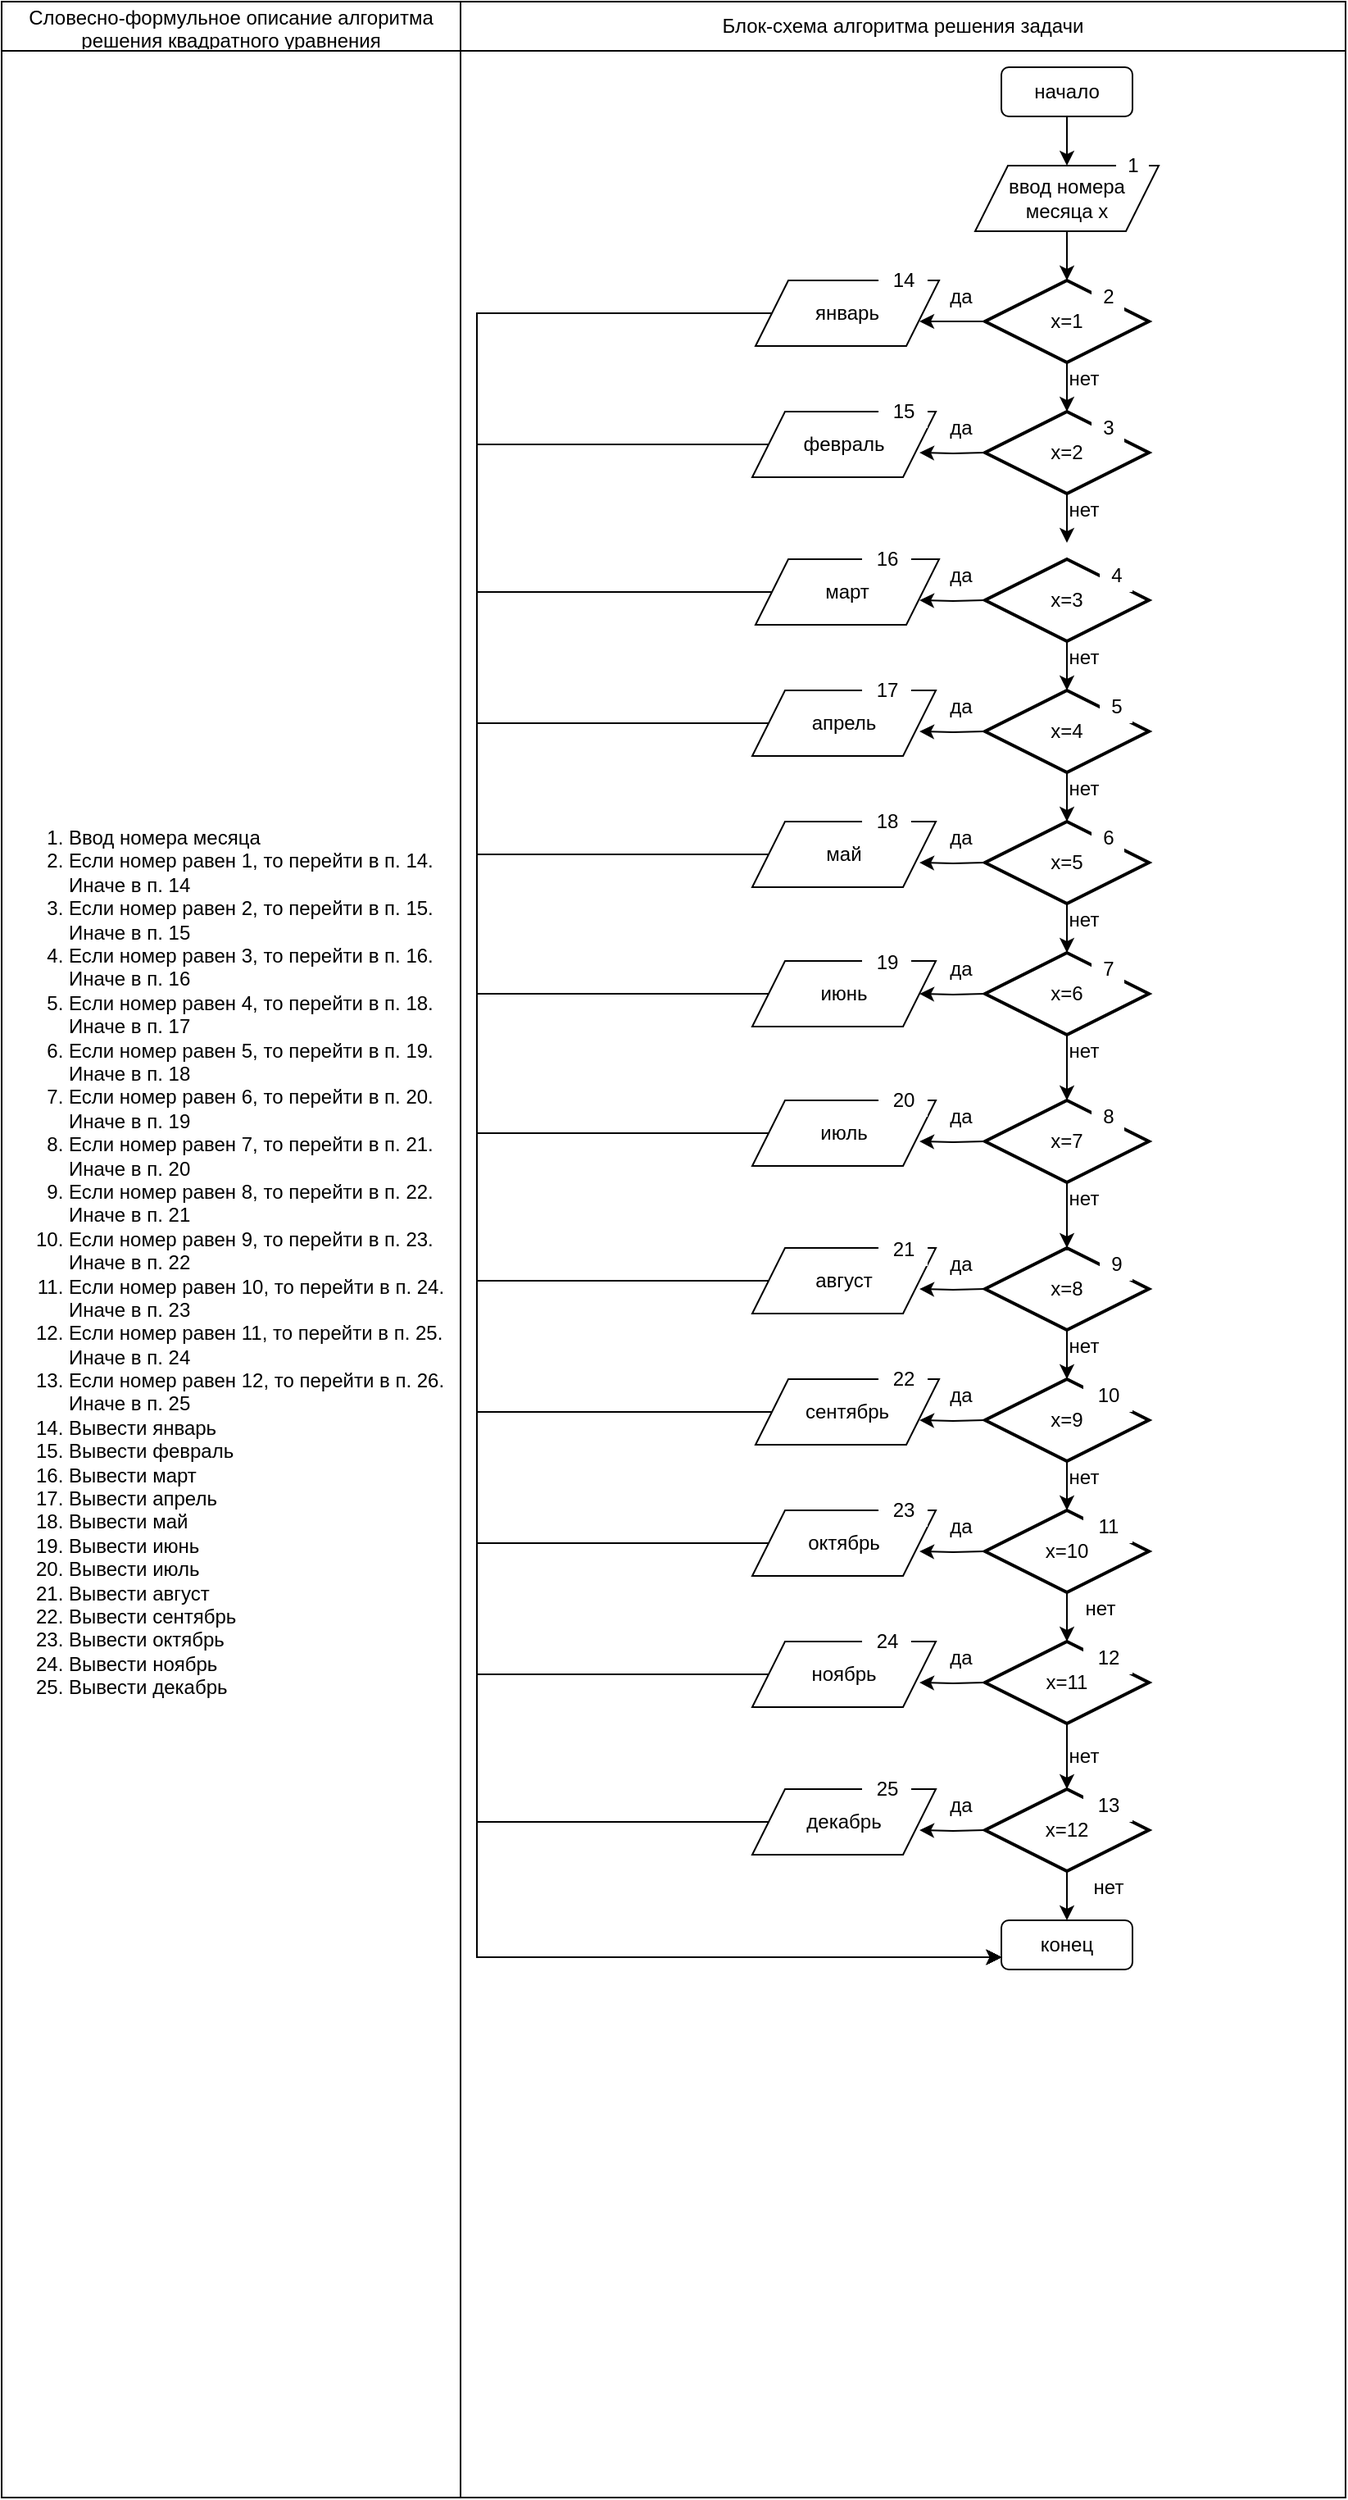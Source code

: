 <mxfile version="15.0.6" type="device"><diagram id="luqAtDIbOlKrdNRgf-CC" name="Page-1"><mxGraphModel dx="1038" dy="2902" grid="1" gridSize="10" guides="1" tooltips="1" connect="1" arrows="1" fold="1" page="1" pageScale="1" pageWidth="827" pageHeight="1169" math="0" shadow="0"><root><mxCell id="0"/><mxCell id="1" parent="0"/><mxCell id="UX4cA4b3mBSGn_WTl-2y-107" value="" style="shape=table;startSize=0;container=1;collapsible=0;childLayout=tableLayout;" vertex="1" parent="1"><mxGeometry y="-1180" width="820" height="1522" as="geometry"/></mxCell><mxCell id="UX4cA4b3mBSGn_WTl-2y-108" value="" style="shape=partialRectangle;collapsible=0;dropTarget=0;pointerEvents=0;fillColor=none;top=0;left=0;bottom=0;right=0;points=[[0,0.5],[1,0.5]];portConstraint=eastwest;" vertex="1" parent="UX4cA4b3mBSGn_WTl-2y-107"><mxGeometry width="820" height="30" as="geometry"/></mxCell><mxCell id="UX4cA4b3mBSGn_WTl-2y-109" value="Словесно-формульное описание алгоритма решения квадратного уравнения" style="shape=partialRectangle;html=1;whiteSpace=wrap;connectable=0;overflow=hidden;fillColor=none;top=0;left=0;bottom=0;right=0;pointerEvents=1;" vertex="1" parent="UX4cA4b3mBSGn_WTl-2y-108"><mxGeometry width="280" height="30" as="geometry"/></mxCell><mxCell id="UX4cA4b3mBSGn_WTl-2y-110" value="Блок-схема алгоритма решения задачи" style="shape=partialRectangle;html=1;whiteSpace=wrap;connectable=0;overflow=hidden;fillColor=none;top=0;left=0;bottom=0;right=0;pointerEvents=1;" vertex="1" parent="UX4cA4b3mBSGn_WTl-2y-108"><mxGeometry x="280" width="540" height="30" as="geometry"/></mxCell><mxCell id="UX4cA4b3mBSGn_WTl-2y-111" value="" style="shape=partialRectangle;collapsible=0;dropTarget=0;pointerEvents=0;fillColor=none;top=0;left=0;bottom=0;right=0;points=[[0,0.5],[1,0.5]];portConstraint=eastwest;" vertex="1" parent="UX4cA4b3mBSGn_WTl-2y-107"><mxGeometry y="30" width="820" height="1492" as="geometry"/></mxCell><mxCell id="UX4cA4b3mBSGn_WTl-2y-112" value="&lt;div align=&quot;left&quot;&gt;&lt;ol&gt;&lt;li&gt;Ввод номера месяца&lt;/li&gt;&lt;li&gt;Если номер равен 1, то перейти в п. 14. Иначе в п. 14&lt;br&gt;&lt;/li&gt;&lt;li&gt;Если номер равен 2, то перейти в п. 15. Иначе в п. 15&lt;br&gt;&lt;/li&gt;&lt;li&gt;Если номер равен 3, то перейти в п. 16. Иначе в п. 16&lt;br&gt;&lt;/li&gt;&lt;li&gt;Если номер равен 4, то перейти в п. 18. Иначе в п. 17&lt;br&gt;&lt;/li&gt;&lt;li&gt;Если номер равен 5, то перейти в п. 19. Иначе в п. 18&lt;br&gt;&lt;/li&gt;&lt;li&gt;Если номер равен 6, то перейти в п. 20. Иначе в п. 19&lt;br&gt;&lt;/li&gt;&lt;li&gt;Если номер равен 7, то перейти в п. 21. Иначе в п. 20&lt;br&gt;&lt;/li&gt;&lt;li&gt;Если номер равен 8, то перейти в п. 22. Иначе в п. 21&lt;br&gt;&lt;/li&gt;&lt;li&gt;Если номер равен 9, то перейти в п. 23. Иначе в п. 22&lt;br&gt;&lt;/li&gt;&lt;li&gt;Если номер равен 10, то перейти в п. 24. Иначе в п. 23&lt;br&gt;&lt;/li&gt;&lt;li&gt;Если номер равен 11, то перейти в п. 25. Иначе в п. 24&lt;br&gt;&lt;/li&gt;&lt;li&gt;Если номер равен 12, то перейти в п. 26. Иначе в п. 25&lt;br&gt;&lt;/li&gt;&lt;li&gt;Вывести январь&lt;br&gt;&lt;/li&gt;&lt;li&gt;Вывести февраль&lt;/li&gt;&lt;li&gt;Вывести март&lt;/li&gt;&lt;li&gt;Вывести апрель&lt;br&gt;&lt;/li&gt;&lt;li&gt;Вывести май &lt;/li&gt;&lt;li&gt;Вывести июнь &lt;/li&gt;&lt;li&gt;Вывести июль &lt;/li&gt;&lt;li&gt;Вывести август &lt;/li&gt;&lt;li&gt;Вывести сентябрь &lt;/li&gt;&lt;li&gt;Вывести октябрь &lt;/li&gt;&lt;li&gt;Вывести ноябрь&lt;/li&gt;&lt;li&gt;Вывести декабрь&lt;br&gt;&lt;/li&gt;&lt;/ol&gt;&lt;div&gt;&lt;br&gt;&lt;/div&gt;&lt;/div&gt;" style="shape=partialRectangle;html=1;whiteSpace=wrap;connectable=0;overflow=hidden;fillColor=none;top=0;left=0;bottom=0;right=0;pointerEvents=1;" vertex="1" parent="UX4cA4b3mBSGn_WTl-2y-111"><mxGeometry width="280" height="1492" as="geometry"/></mxCell><mxCell id="UX4cA4b3mBSGn_WTl-2y-113" value="" style="shape=partialRectangle;html=1;whiteSpace=wrap;connectable=0;overflow=hidden;fillColor=none;top=0;left=0;bottom=0;right=0;pointerEvents=1;" vertex="1" parent="UX4cA4b3mBSGn_WTl-2y-111"><mxGeometry x="280" width="540" height="1492" as="geometry"/></mxCell><mxCell id="UX4cA4b3mBSGn_WTl-2y-3" style="edgeStyle=orthogonalEdgeStyle;rounded=0;orthogonalLoop=1;jettySize=auto;html=1;exitX=0.5;exitY=1;exitDx=0;exitDy=0;entryX=0.5;entryY=0;entryDx=0;entryDy=0;" edge="1" parent="1" source="UX4cA4b3mBSGn_WTl-2y-1" target="UX4cA4b3mBSGn_WTl-2y-2"><mxGeometry relative="1" as="geometry"/></mxCell><mxCell id="UX4cA4b3mBSGn_WTl-2y-1" value="начало" style="rounded=1;whiteSpace=wrap;html=1;" vertex="1" parent="1"><mxGeometry x="610" y="-1140" width="80" height="30" as="geometry"/></mxCell><mxCell id="UX4cA4b3mBSGn_WTl-2y-4" style="edgeStyle=orthogonalEdgeStyle;rounded=0;orthogonalLoop=1;jettySize=auto;html=1;exitX=0.5;exitY=1;exitDx=0;exitDy=0;" edge="1" parent="1" source="UX4cA4b3mBSGn_WTl-2y-2"><mxGeometry relative="1" as="geometry"><mxPoint x="650" y="-1010" as="targetPoint"/></mxGeometry></mxCell><mxCell id="UX4cA4b3mBSGn_WTl-2y-2" value="ввод номера месяца x" style="shape=parallelogram;perimeter=parallelogramPerimeter;whiteSpace=wrap;html=1;fixedSize=1;" vertex="1" parent="1"><mxGeometry x="594" y="-1080" width="112" height="40" as="geometry"/></mxCell><mxCell id="UX4cA4b3mBSGn_WTl-2y-9" style="edgeStyle=orthogonalEdgeStyle;rounded=0;orthogonalLoop=1;jettySize=auto;html=1;exitX=0.5;exitY=1;exitDx=0;exitDy=0;exitPerimeter=0;" edge="1" parent="1" source="UX4cA4b3mBSGn_WTl-2y-6"><mxGeometry relative="1" as="geometry"><mxPoint x="650" y="-930" as="targetPoint"/></mxGeometry></mxCell><mxCell id="UX4cA4b3mBSGn_WTl-2y-10" style="edgeStyle=orthogonalEdgeStyle;rounded=0;orthogonalLoop=1;jettySize=auto;html=1;exitX=0;exitY=0.5;exitDx=0;exitDy=0;exitPerimeter=0;" edge="1" parent="1" source="UX4cA4b3mBSGn_WTl-2y-6"><mxGeometry relative="1" as="geometry"><mxPoint x="560" y="-985" as="targetPoint"/></mxGeometry></mxCell><mxCell id="UX4cA4b3mBSGn_WTl-2y-6" value="x=1" style="strokeWidth=2;html=1;shape=mxgraph.flowchart.decision;whiteSpace=wrap;fontFamily=Helvetica;" vertex="1" parent="1"><mxGeometry x="600" y="-1010" width="100" height="50" as="geometry"/></mxCell><mxCell id="UX4cA4b3mBSGn_WTl-2y-12" style="edgeStyle=orthogonalEdgeStyle;rounded=0;orthogonalLoop=1;jettySize=auto;html=1;exitX=0.5;exitY=1;exitDx=0;exitDy=0;exitPerimeter=0;" edge="1" parent="1" source="UX4cA4b3mBSGn_WTl-2y-11"><mxGeometry relative="1" as="geometry"><mxPoint x="650" y="-850" as="targetPoint"/></mxGeometry></mxCell><mxCell id="UX4cA4b3mBSGn_WTl-2y-11" value="x=2" style="strokeWidth=2;html=1;shape=mxgraph.flowchart.decision;whiteSpace=wrap;fontFamily=Helvetica;" vertex="1" parent="1"><mxGeometry x="600" y="-930" width="100" height="50" as="geometry"/></mxCell><mxCell id="UX4cA4b3mBSGn_WTl-2y-14" style="edgeStyle=orthogonalEdgeStyle;rounded=0;orthogonalLoop=1;jettySize=auto;html=1;exitX=0.5;exitY=1;exitDx=0;exitDy=0;exitPerimeter=0;" edge="1" parent="1" source="UX4cA4b3mBSGn_WTl-2y-13"><mxGeometry relative="1" as="geometry"><mxPoint x="650" y="-760" as="targetPoint"/></mxGeometry></mxCell><mxCell id="UX4cA4b3mBSGn_WTl-2y-13" value="x=3" style="strokeWidth=2;html=1;shape=mxgraph.flowchart.decision;whiteSpace=wrap;fontFamily=Helvetica;" vertex="1" parent="1"><mxGeometry x="600" y="-840" width="100" height="50" as="geometry"/></mxCell><mxCell id="UX4cA4b3mBSGn_WTl-2y-16" style="edgeStyle=orthogonalEdgeStyle;rounded=0;orthogonalLoop=1;jettySize=auto;html=1;exitX=0.5;exitY=1;exitDx=0;exitDy=0;exitPerimeter=0;" edge="1" parent="1" source="UX4cA4b3mBSGn_WTl-2y-15"><mxGeometry relative="1" as="geometry"><mxPoint x="650" y="-680" as="targetPoint"/></mxGeometry></mxCell><mxCell id="UX4cA4b3mBSGn_WTl-2y-15" value="x=4" style="strokeWidth=2;html=1;shape=mxgraph.flowchart.decision;whiteSpace=wrap;fontFamily=Helvetica;" vertex="1" parent="1"><mxGeometry x="600" y="-760" width="100" height="50" as="geometry"/></mxCell><mxCell id="UX4cA4b3mBSGn_WTl-2y-20" style="edgeStyle=orthogonalEdgeStyle;rounded=0;orthogonalLoop=1;jettySize=auto;html=1;exitX=0.5;exitY=1;exitDx=0;exitDy=0;exitPerimeter=0;" edge="1" parent="1" source="UX4cA4b3mBSGn_WTl-2y-17"><mxGeometry relative="1" as="geometry"><mxPoint x="650" y="-600" as="targetPoint"/></mxGeometry></mxCell><mxCell id="UX4cA4b3mBSGn_WTl-2y-17" value="x=5" style="strokeWidth=2;html=1;shape=mxgraph.flowchart.decision;whiteSpace=wrap;fontFamily=Helvetica;" vertex="1" parent="1"><mxGeometry x="600" y="-680" width="100" height="50" as="geometry"/></mxCell><mxCell id="UX4cA4b3mBSGn_WTl-2y-22" style="edgeStyle=orthogonalEdgeStyle;rounded=0;orthogonalLoop=1;jettySize=auto;html=1;exitX=0.5;exitY=1;exitDx=0;exitDy=0;exitPerimeter=0;" edge="1" parent="1" source="UX4cA4b3mBSGn_WTl-2y-21"><mxGeometry relative="1" as="geometry"><mxPoint x="650" y="-510" as="targetPoint"/></mxGeometry></mxCell><mxCell id="UX4cA4b3mBSGn_WTl-2y-21" value="x=6" style="strokeWidth=2;html=1;shape=mxgraph.flowchart.decision;whiteSpace=wrap;fontFamily=Helvetica;" vertex="1" parent="1"><mxGeometry x="600" y="-600" width="100" height="50" as="geometry"/></mxCell><mxCell id="UX4cA4b3mBSGn_WTl-2y-24" style="edgeStyle=orthogonalEdgeStyle;rounded=0;orthogonalLoop=1;jettySize=auto;html=1;exitX=0.5;exitY=1;exitDx=0;exitDy=0;exitPerimeter=0;" edge="1" parent="1" source="UX4cA4b3mBSGn_WTl-2y-23"><mxGeometry relative="1" as="geometry"><mxPoint x="650" y="-420" as="targetPoint"/></mxGeometry></mxCell><mxCell id="UX4cA4b3mBSGn_WTl-2y-23" value="x=7" style="strokeWidth=2;html=1;shape=mxgraph.flowchart.decision;whiteSpace=wrap;fontFamily=Helvetica;" vertex="1" parent="1"><mxGeometry x="600" y="-510" width="100" height="50" as="geometry"/></mxCell><mxCell id="UX4cA4b3mBSGn_WTl-2y-26" style="edgeStyle=orthogonalEdgeStyle;rounded=0;orthogonalLoop=1;jettySize=auto;html=1;exitX=0.5;exitY=1;exitDx=0;exitDy=0;exitPerimeter=0;" edge="1" parent="1" source="UX4cA4b3mBSGn_WTl-2y-25"><mxGeometry relative="1" as="geometry"><mxPoint x="650" y="-340" as="targetPoint"/></mxGeometry></mxCell><mxCell id="UX4cA4b3mBSGn_WTl-2y-25" value="x=8" style="strokeWidth=2;html=1;shape=mxgraph.flowchart.decision;whiteSpace=wrap;fontFamily=Helvetica;" vertex="1" parent="1"><mxGeometry x="600" y="-420" width="100" height="50" as="geometry"/></mxCell><mxCell id="UX4cA4b3mBSGn_WTl-2y-28" style="edgeStyle=orthogonalEdgeStyle;rounded=0;orthogonalLoop=1;jettySize=auto;html=1;exitX=0.5;exitY=1;exitDx=0;exitDy=0;exitPerimeter=0;" edge="1" parent="1" source="UX4cA4b3mBSGn_WTl-2y-27"><mxGeometry relative="1" as="geometry"><mxPoint x="650" y="-260" as="targetPoint"/></mxGeometry></mxCell><mxCell id="UX4cA4b3mBSGn_WTl-2y-27" value="x=9" style="strokeWidth=2;html=1;shape=mxgraph.flowchart.decision;whiteSpace=wrap;fontFamily=Helvetica;" vertex="1" parent="1"><mxGeometry x="600" y="-340" width="100" height="50" as="geometry"/></mxCell><mxCell id="UX4cA4b3mBSGn_WTl-2y-30" style="edgeStyle=orthogonalEdgeStyle;rounded=0;orthogonalLoop=1;jettySize=auto;html=1;exitX=0.5;exitY=1;exitDx=0;exitDy=0;exitPerimeter=0;" edge="1" parent="1" source="UX4cA4b3mBSGn_WTl-2y-29"><mxGeometry relative="1" as="geometry"><mxPoint x="650" y="-180" as="targetPoint"/></mxGeometry></mxCell><mxCell id="UX4cA4b3mBSGn_WTl-2y-29" value="x=10" style="strokeWidth=2;html=1;shape=mxgraph.flowchart.decision;whiteSpace=wrap;fontFamily=Helvetica;" vertex="1" parent="1"><mxGeometry x="600" y="-260" width="100" height="50" as="geometry"/></mxCell><mxCell id="UX4cA4b3mBSGn_WTl-2y-32" style="edgeStyle=orthogonalEdgeStyle;rounded=0;orthogonalLoop=1;jettySize=auto;html=1;exitX=0.5;exitY=1;exitDx=0;exitDy=0;exitPerimeter=0;" edge="1" parent="1" source="UX4cA4b3mBSGn_WTl-2y-31"><mxGeometry relative="1" as="geometry"><mxPoint x="650" y="-90" as="targetPoint"/></mxGeometry></mxCell><mxCell id="UX4cA4b3mBSGn_WTl-2y-31" value="x=11" style="strokeWidth=2;html=1;shape=mxgraph.flowchart.decision;whiteSpace=wrap;fontFamily=Helvetica;" vertex="1" parent="1"><mxGeometry x="600" y="-180" width="100" height="50" as="geometry"/></mxCell><mxCell id="UX4cA4b3mBSGn_WTl-2y-34" style="edgeStyle=orthogonalEdgeStyle;rounded=0;orthogonalLoop=1;jettySize=auto;html=1;exitX=0.5;exitY=1;exitDx=0;exitDy=0;exitPerimeter=0;" edge="1" parent="1" source="UX4cA4b3mBSGn_WTl-2y-33"><mxGeometry relative="1" as="geometry"><mxPoint x="650" y="-10" as="targetPoint"/></mxGeometry></mxCell><mxCell id="UX4cA4b3mBSGn_WTl-2y-33" value="x=12" style="strokeWidth=2;html=1;shape=mxgraph.flowchart.decision;whiteSpace=wrap;fontFamily=Helvetica;" vertex="1" parent="1"><mxGeometry x="600" y="-90" width="100" height="50" as="geometry"/></mxCell><mxCell id="UX4cA4b3mBSGn_WTl-2y-35" value="конец" style="rounded=1;whiteSpace=wrap;html=1;" vertex="1" parent="1"><mxGeometry x="610" y="-10" width="80" height="30" as="geometry"/></mxCell><mxCell id="UX4cA4b3mBSGn_WTl-2y-38" value="&lt;div&gt;нет&lt;/div&gt;" style="text;html=1;align=center;verticalAlign=middle;resizable=0;points=[];autosize=1;strokeColor=none;fillColor=none;" vertex="1" parent="1"><mxGeometry x="645" y="-960" width="30" height="20" as="geometry"/></mxCell><mxCell id="UX4cA4b3mBSGn_WTl-2y-39" value="&lt;div&gt;нет&lt;/div&gt;" style="text;html=1;align=center;verticalAlign=middle;resizable=0;points=[];autosize=1;strokeColor=none;fillColor=none;" vertex="1" parent="1"><mxGeometry x="645" y="-880" width="30" height="20" as="geometry"/></mxCell><mxCell id="UX4cA4b3mBSGn_WTl-2y-40" value="&lt;div&gt;нет&lt;/div&gt;" style="text;html=1;align=center;verticalAlign=middle;resizable=0;points=[];autosize=1;strokeColor=none;fillColor=none;" vertex="1" parent="1"><mxGeometry x="645" y="-790" width="30" height="20" as="geometry"/></mxCell><mxCell id="UX4cA4b3mBSGn_WTl-2y-41" value="&lt;div&gt;нет&lt;/div&gt;" style="text;html=1;align=center;verticalAlign=middle;resizable=0;points=[];autosize=1;strokeColor=none;fillColor=none;" vertex="1" parent="1"><mxGeometry x="645" y="-710" width="30" height="20" as="geometry"/></mxCell><mxCell id="UX4cA4b3mBSGn_WTl-2y-42" value="&lt;div&gt;нет&lt;/div&gt;" style="text;html=1;align=center;verticalAlign=middle;resizable=0;points=[];autosize=1;strokeColor=none;fillColor=none;" vertex="1" parent="1"><mxGeometry x="645" y="-630" width="30" height="20" as="geometry"/></mxCell><mxCell id="UX4cA4b3mBSGn_WTl-2y-43" value="&lt;div&gt;нет&lt;/div&gt;" style="text;html=1;align=center;verticalAlign=middle;resizable=0;points=[];autosize=1;strokeColor=none;fillColor=none;" vertex="1" parent="1"><mxGeometry x="645" y="-550" width="30" height="20" as="geometry"/></mxCell><mxCell id="UX4cA4b3mBSGn_WTl-2y-44" value="&lt;div&gt;нет&lt;/div&gt;" style="text;html=1;align=center;verticalAlign=middle;resizable=0;points=[];autosize=1;strokeColor=none;fillColor=none;" vertex="1" parent="1"><mxGeometry x="645" y="-460" width="30" height="20" as="geometry"/></mxCell><mxCell id="UX4cA4b3mBSGn_WTl-2y-45" value="&lt;div&gt;нет&lt;/div&gt;" style="text;html=1;align=center;verticalAlign=middle;resizable=0;points=[];autosize=1;strokeColor=none;fillColor=none;" vertex="1" parent="1"><mxGeometry x="645" y="-370" width="30" height="20" as="geometry"/></mxCell><mxCell id="UX4cA4b3mBSGn_WTl-2y-46" value="&lt;div&gt;нет&lt;/div&gt;" style="text;html=1;align=center;verticalAlign=middle;resizable=0;points=[];autosize=1;strokeColor=none;fillColor=none;" vertex="1" parent="1"><mxGeometry x="645" y="-290" width="30" height="20" as="geometry"/></mxCell><mxCell id="UX4cA4b3mBSGn_WTl-2y-47" value="&lt;div&gt;нет&lt;/div&gt;" style="text;html=1;align=center;verticalAlign=middle;resizable=0;points=[];autosize=1;strokeColor=none;fillColor=none;" vertex="1" parent="1"><mxGeometry x="655" y="-210" width="30" height="20" as="geometry"/></mxCell><mxCell id="UX4cA4b3mBSGn_WTl-2y-48" value="&lt;div&gt;нет&lt;/div&gt;" style="text;html=1;align=center;verticalAlign=middle;resizable=0;points=[];autosize=1;strokeColor=none;fillColor=none;" vertex="1" parent="1"><mxGeometry x="645" y="-120" width="30" height="20" as="geometry"/></mxCell><mxCell id="UX4cA4b3mBSGn_WTl-2y-49" value="&lt;div&gt;нет&lt;/div&gt;" style="text;html=1;align=center;verticalAlign=middle;resizable=0;points=[];autosize=1;strokeColor=none;fillColor=none;" vertex="1" parent="1"><mxGeometry x="660" y="-40" width="30" height="20" as="geometry"/></mxCell><mxCell id="UX4cA4b3mBSGn_WTl-2y-50" value="да" style="text;html=1;align=center;verticalAlign=middle;resizable=0;points=[];autosize=1;strokeColor=none;fillColor=none;" vertex="1" parent="1"><mxGeometry x="570" y="-1010" width="30" height="20" as="geometry"/></mxCell><mxCell id="UX4cA4b3mBSGn_WTl-2y-51" style="edgeStyle=orthogonalEdgeStyle;rounded=0;orthogonalLoop=1;jettySize=auto;html=1;exitX=0;exitY=0.5;exitDx=0;exitDy=0;exitPerimeter=0;" edge="1" parent="1"><mxGeometry relative="1" as="geometry"><mxPoint x="560" y="-905" as="targetPoint"/><mxPoint x="600" y="-905" as="sourcePoint"/></mxGeometry></mxCell><mxCell id="UX4cA4b3mBSGn_WTl-2y-52" value="да" style="text;html=1;align=center;verticalAlign=middle;resizable=0;points=[];autosize=1;strokeColor=none;fillColor=none;" vertex="1" parent="1"><mxGeometry x="570" y="-930" width="30" height="20" as="geometry"/></mxCell><mxCell id="UX4cA4b3mBSGn_WTl-2y-53" style="edgeStyle=orthogonalEdgeStyle;rounded=0;orthogonalLoop=1;jettySize=auto;html=1;exitX=0;exitY=0.5;exitDx=0;exitDy=0;exitPerimeter=0;" edge="1" parent="1"><mxGeometry relative="1" as="geometry"><mxPoint x="560" y="-815" as="targetPoint"/><mxPoint x="600" y="-815" as="sourcePoint"/></mxGeometry></mxCell><mxCell id="UX4cA4b3mBSGn_WTl-2y-54" value="да" style="text;html=1;align=center;verticalAlign=middle;resizable=0;points=[];autosize=1;strokeColor=none;fillColor=none;" vertex="1" parent="1"><mxGeometry x="570" y="-840" width="30" height="20" as="geometry"/></mxCell><mxCell id="UX4cA4b3mBSGn_WTl-2y-55" style="edgeStyle=orthogonalEdgeStyle;rounded=0;orthogonalLoop=1;jettySize=auto;html=1;exitX=0;exitY=0.5;exitDx=0;exitDy=0;exitPerimeter=0;" edge="1" parent="1"><mxGeometry relative="1" as="geometry"><mxPoint x="560" y="-735" as="targetPoint"/><mxPoint x="600" y="-735" as="sourcePoint"/></mxGeometry></mxCell><mxCell id="UX4cA4b3mBSGn_WTl-2y-56" value="да" style="text;html=1;align=center;verticalAlign=middle;resizable=0;points=[];autosize=1;strokeColor=none;fillColor=none;" vertex="1" parent="1"><mxGeometry x="570" y="-760" width="30" height="20" as="geometry"/></mxCell><mxCell id="UX4cA4b3mBSGn_WTl-2y-57" style="edgeStyle=orthogonalEdgeStyle;rounded=0;orthogonalLoop=1;jettySize=auto;html=1;exitX=0;exitY=0.5;exitDx=0;exitDy=0;exitPerimeter=0;" edge="1" parent="1"><mxGeometry relative="1" as="geometry"><mxPoint x="560" y="-655" as="targetPoint"/><mxPoint x="600" y="-655" as="sourcePoint"/></mxGeometry></mxCell><mxCell id="UX4cA4b3mBSGn_WTl-2y-58" value="да" style="text;html=1;align=center;verticalAlign=middle;resizable=0;points=[];autosize=1;strokeColor=none;fillColor=none;" vertex="1" parent="1"><mxGeometry x="570" y="-680" width="30" height="20" as="geometry"/></mxCell><mxCell id="UX4cA4b3mBSGn_WTl-2y-59" style="edgeStyle=orthogonalEdgeStyle;rounded=0;orthogonalLoop=1;jettySize=auto;html=1;exitX=0;exitY=0.5;exitDx=0;exitDy=0;exitPerimeter=0;" edge="1" parent="1"><mxGeometry relative="1" as="geometry"><mxPoint x="560" y="-575" as="targetPoint"/><mxPoint x="600" y="-575" as="sourcePoint"/></mxGeometry></mxCell><mxCell id="UX4cA4b3mBSGn_WTl-2y-60" value="да" style="text;html=1;align=center;verticalAlign=middle;resizable=0;points=[];autosize=1;strokeColor=none;fillColor=none;" vertex="1" parent="1"><mxGeometry x="570" y="-600" width="30" height="20" as="geometry"/></mxCell><mxCell id="UX4cA4b3mBSGn_WTl-2y-61" style="edgeStyle=orthogonalEdgeStyle;rounded=0;orthogonalLoop=1;jettySize=auto;html=1;exitX=0;exitY=0.5;exitDx=0;exitDy=0;exitPerimeter=0;" edge="1" parent="1"><mxGeometry relative="1" as="geometry"><mxPoint x="560" y="-485" as="targetPoint"/><mxPoint x="600" y="-485" as="sourcePoint"/></mxGeometry></mxCell><mxCell id="UX4cA4b3mBSGn_WTl-2y-62" value="да" style="text;html=1;align=center;verticalAlign=middle;resizable=0;points=[];autosize=1;strokeColor=none;fillColor=none;" vertex="1" parent="1"><mxGeometry x="570" y="-510" width="30" height="20" as="geometry"/></mxCell><mxCell id="UX4cA4b3mBSGn_WTl-2y-63" style="edgeStyle=orthogonalEdgeStyle;rounded=0;orthogonalLoop=1;jettySize=auto;html=1;exitX=0;exitY=0.5;exitDx=0;exitDy=0;exitPerimeter=0;" edge="1" parent="1"><mxGeometry relative="1" as="geometry"><mxPoint x="560" y="-395" as="targetPoint"/><mxPoint x="600" y="-395" as="sourcePoint"/></mxGeometry></mxCell><mxCell id="UX4cA4b3mBSGn_WTl-2y-64" value="да" style="text;html=1;align=center;verticalAlign=middle;resizable=0;points=[];autosize=1;strokeColor=none;fillColor=none;" vertex="1" parent="1"><mxGeometry x="570" y="-420" width="30" height="20" as="geometry"/></mxCell><mxCell id="UX4cA4b3mBSGn_WTl-2y-68" style="edgeStyle=orthogonalEdgeStyle;rounded=0;orthogonalLoop=1;jettySize=auto;html=1;exitX=0;exitY=0.5;exitDx=0;exitDy=0;exitPerimeter=0;" edge="1" parent="1"><mxGeometry relative="1" as="geometry"><mxPoint x="560" y="-315" as="targetPoint"/><mxPoint x="600" y="-315" as="sourcePoint"/></mxGeometry></mxCell><mxCell id="UX4cA4b3mBSGn_WTl-2y-69" value="да" style="text;html=1;align=center;verticalAlign=middle;resizable=0;points=[];autosize=1;strokeColor=none;fillColor=none;" vertex="1" parent="1"><mxGeometry x="570" y="-340" width="30" height="20" as="geometry"/></mxCell><mxCell id="UX4cA4b3mBSGn_WTl-2y-70" style="edgeStyle=orthogonalEdgeStyle;rounded=0;orthogonalLoop=1;jettySize=auto;html=1;exitX=0;exitY=0.5;exitDx=0;exitDy=0;exitPerimeter=0;" edge="1" parent="1"><mxGeometry relative="1" as="geometry"><mxPoint x="560" y="-235" as="targetPoint"/><mxPoint x="600" y="-235" as="sourcePoint"/></mxGeometry></mxCell><mxCell id="UX4cA4b3mBSGn_WTl-2y-71" value="да" style="text;html=1;align=center;verticalAlign=middle;resizable=0;points=[];autosize=1;strokeColor=none;fillColor=none;" vertex="1" parent="1"><mxGeometry x="570" y="-260" width="30" height="20" as="geometry"/></mxCell><mxCell id="UX4cA4b3mBSGn_WTl-2y-72" style="edgeStyle=orthogonalEdgeStyle;rounded=0;orthogonalLoop=1;jettySize=auto;html=1;exitX=0;exitY=0.5;exitDx=0;exitDy=0;exitPerimeter=0;" edge="1" parent="1"><mxGeometry relative="1" as="geometry"><mxPoint x="560" y="-155" as="targetPoint"/><mxPoint x="600" y="-155" as="sourcePoint"/></mxGeometry></mxCell><mxCell id="UX4cA4b3mBSGn_WTl-2y-73" value="да" style="text;html=1;align=center;verticalAlign=middle;resizable=0;points=[];autosize=1;strokeColor=none;fillColor=none;" vertex="1" parent="1"><mxGeometry x="570" y="-180" width="30" height="20" as="geometry"/></mxCell><mxCell id="UX4cA4b3mBSGn_WTl-2y-74" style="edgeStyle=orthogonalEdgeStyle;rounded=0;orthogonalLoop=1;jettySize=auto;html=1;exitX=0;exitY=0.5;exitDx=0;exitDy=0;exitPerimeter=0;" edge="1" parent="1"><mxGeometry relative="1" as="geometry"><mxPoint x="560" y="-65" as="targetPoint"/><mxPoint x="600" y="-65" as="sourcePoint"/></mxGeometry></mxCell><mxCell id="UX4cA4b3mBSGn_WTl-2y-75" value="да" style="text;html=1;align=center;verticalAlign=middle;resizable=0;points=[];autosize=1;strokeColor=none;fillColor=none;" vertex="1" parent="1"><mxGeometry x="570" y="-90" width="30" height="20" as="geometry"/></mxCell><mxCell id="UX4cA4b3mBSGn_WTl-2y-92" style="edgeStyle=orthogonalEdgeStyle;rounded=0;orthogonalLoop=1;jettySize=auto;html=1;exitX=0;exitY=0.5;exitDx=0;exitDy=0;entryX=0;entryY=0.75;entryDx=0;entryDy=0;" edge="1" parent="1" source="UX4cA4b3mBSGn_WTl-2y-76" target="UX4cA4b3mBSGn_WTl-2y-35"><mxGeometry relative="1" as="geometry"><Array as="points"><mxPoint x="290" y="-990"/><mxPoint x="290" y="13"/></Array></mxGeometry></mxCell><mxCell id="UX4cA4b3mBSGn_WTl-2y-76" value="январь" style="shape=parallelogram;perimeter=parallelogramPerimeter;whiteSpace=wrap;html=1;fixedSize=1;" vertex="1" parent="1"><mxGeometry x="460" y="-1010" width="112" height="40" as="geometry"/></mxCell><mxCell id="UX4cA4b3mBSGn_WTl-2y-93" style="edgeStyle=orthogonalEdgeStyle;rounded=0;orthogonalLoop=1;jettySize=auto;html=1;exitX=0;exitY=0.5;exitDx=0;exitDy=0;entryX=0;entryY=0.75;entryDx=0;entryDy=0;" edge="1" parent="1" source="UX4cA4b3mBSGn_WTl-2y-77" target="UX4cA4b3mBSGn_WTl-2y-35"><mxGeometry relative="1" as="geometry"><Array as="points"><mxPoint x="290" y="-910"/><mxPoint x="290" y="13"/></Array></mxGeometry></mxCell><mxCell id="UX4cA4b3mBSGn_WTl-2y-77" value="февраль" style="shape=parallelogram;perimeter=parallelogramPerimeter;whiteSpace=wrap;html=1;fixedSize=1;" vertex="1" parent="1"><mxGeometry x="458" y="-930" width="112" height="40" as="geometry"/></mxCell><mxCell id="UX4cA4b3mBSGn_WTl-2y-94" style="edgeStyle=orthogonalEdgeStyle;rounded=0;orthogonalLoop=1;jettySize=auto;html=1;exitX=0;exitY=0.5;exitDx=0;exitDy=0;entryX=0;entryY=0.75;entryDx=0;entryDy=0;" edge="1" parent="1" source="UX4cA4b3mBSGn_WTl-2y-78" target="UX4cA4b3mBSGn_WTl-2y-35"><mxGeometry relative="1" as="geometry"><Array as="points"><mxPoint x="290" y="-820"/><mxPoint x="290" y="13"/></Array></mxGeometry></mxCell><mxCell id="UX4cA4b3mBSGn_WTl-2y-78" value="март" style="shape=parallelogram;perimeter=parallelogramPerimeter;whiteSpace=wrap;html=1;fixedSize=1;" vertex="1" parent="1"><mxGeometry x="460" y="-840" width="112" height="40" as="geometry"/></mxCell><mxCell id="UX4cA4b3mBSGn_WTl-2y-95" style="edgeStyle=orthogonalEdgeStyle;rounded=0;orthogonalLoop=1;jettySize=auto;html=1;exitX=0;exitY=0.5;exitDx=0;exitDy=0;entryX=0;entryY=0.75;entryDx=0;entryDy=0;" edge="1" parent="1" source="UX4cA4b3mBSGn_WTl-2y-79" target="UX4cA4b3mBSGn_WTl-2y-35"><mxGeometry relative="1" as="geometry"><Array as="points"><mxPoint x="290" y="-740"/><mxPoint x="290" y="13"/></Array></mxGeometry></mxCell><mxCell id="UX4cA4b3mBSGn_WTl-2y-79" value="апрель" style="shape=parallelogram;perimeter=parallelogramPerimeter;whiteSpace=wrap;html=1;fixedSize=1;" vertex="1" parent="1"><mxGeometry x="458" y="-760" width="112" height="40" as="geometry"/></mxCell><mxCell id="UX4cA4b3mBSGn_WTl-2y-96" style="edgeStyle=orthogonalEdgeStyle;rounded=0;orthogonalLoop=1;jettySize=auto;html=1;exitX=0;exitY=0.5;exitDx=0;exitDy=0;entryX=0;entryY=0.75;entryDx=0;entryDy=0;" edge="1" parent="1" source="UX4cA4b3mBSGn_WTl-2y-80" target="UX4cA4b3mBSGn_WTl-2y-35"><mxGeometry relative="1" as="geometry"><Array as="points"><mxPoint x="290" y="-660"/><mxPoint x="290" y="13"/></Array></mxGeometry></mxCell><mxCell id="UX4cA4b3mBSGn_WTl-2y-80" value="май" style="shape=parallelogram;perimeter=parallelogramPerimeter;whiteSpace=wrap;html=1;fixedSize=1;" vertex="1" parent="1"><mxGeometry x="458" y="-680" width="112" height="40" as="geometry"/></mxCell><mxCell id="UX4cA4b3mBSGn_WTl-2y-97" style="edgeStyle=orthogonalEdgeStyle;rounded=0;orthogonalLoop=1;jettySize=auto;html=1;exitX=0;exitY=0.5;exitDx=0;exitDy=0;entryX=0;entryY=0.75;entryDx=0;entryDy=0;" edge="1" parent="1" source="UX4cA4b3mBSGn_WTl-2y-81" target="UX4cA4b3mBSGn_WTl-2y-35"><mxGeometry relative="1" as="geometry"><Array as="points"><mxPoint x="290" y="-575"/><mxPoint x="290" y="13"/></Array></mxGeometry></mxCell><mxCell id="UX4cA4b3mBSGn_WTl-2y-81" value="июнь" style="shape=parallelogram;perimeter=parallelogramPerimeter;whiteSpace=wrap;html=1;fixedSize=1;" vertex="1" parent="1"><mxGeometry x="458" y="-595" width="112" height="40" as="geometry"/></mxCell><mxCell id="UX4cA4b3mBSGn_WTl-2y-98" style="edgeStyle=orthogonalEdgeStyle;rounded=0;orthogonalLoop=1;jettySize=auto;html=1;exitX=0;exitY=0.5;exitDx=0;exitDy=0;entryX=0;entryY=0.75;entryDx=0;entryDy=0;" edge="1" parent="1" source="UX4cA4b3mBSGn_WTl-2y-82" target="UX4cA4b3mBSGn_WTl-2y-35"><mxGeometry relative="1" as="geometry"><Array as="points"><mxPoint x="290" y="-490"/><mxPoint x="290" y="13"/></Array></mxGeometry></mxCell><mxCell id="UX4cA4b3mBSGn_WTl-2y-82" value="июль" style="shape=parallelogram;perimeter=parallelogramPerimeter;whiteSpace=wrap;html=1;fixedSize=1;" vertex="1" parent="1"><mxGeometry x="458" y="-510" width="112" height="40" as="geometry"/></mxCell><mxCell id="UX4cA4b3mBSGn_WTl-2y-99" style="edgeStyle=orthogonalEdgeStyle;rounded=0;orthogonalLoop=1;jettySize=auto;html=1;exitX=0;exitY=0.5;exitDx=0;exitDy=0;entryX=0;entryY=0.75;entryDx=0;entryDy=0;" edge="1" parent="1" source="UX4cA4b3mBSGn_WTl-2y-83" target="UX4cA4b3mBSGn_WTl-2y-35"><mxGeometry relative="1" as="geometry"><Array as="points"><mxPoint x="290" y="-400"/><mxPoint x="290" y="13"/></Array></mxGeometry></mxCell><mxCell id="UX4cA4b3mBSGn_WTl-2y-83" value="август" style="shape=parallelogram;perimeter=parallelogramPerimeter;whiteSpace=wrap;html=1;fixedSize=1;" vertex="1" parent="1"><mxGeometry x="458" y="-420" width="112" height="40" as="geometry"/></mxCell><mxCell id="UX4cA4b3mBSGn_WTl-2y-106" style="edgeStyle=orthogonalEdgeStyle;rounded=0;orthogonalLoop=1;jettySize=auto;html=1;exitX=0;exitY=0.5;exitDx=0;exitDy=0;entryX=0;entryY=0.75;entryDx=0;entryDy=0;" edge="1" parent="1" source="UX4cA4b3mBSGn_WTl-2y-84" target="UX4cA4b3mBSGn_WTl-2y-35"><mxGeometry relative="1" as="geometry"><Array as="points"><mxPoint x="290" y="-320"/><mxPoint x="290" y="13"/></Array></mxGeometry></mxCell><mxCell id="UX4cA4b3mBSGn_WTl-2y-84" value="сентябрь" style="shape=parallelogram;perimeter=parallelogramPerimeter;whiteSpace=wrap;html=1;fixedSize=1;" vertex="1" parent="1"><mxGeometry x="460" y="-340" width="112" height="40" as="geometry"/></mxCell><mxCell id="UX4cA4b3mBSGn_WTl-2y-103" style="edgeStyle=orthogonalEdgeStyle;rounded=0;orthogonalLoop=1;jettySize=auto;html=1;exitX=0;exitY=0.5;exitDx=0;exitDy=0;entryX=0;entryY=0.75;entryDx=0;entryDy=0;" edge="1" parent="1" source="UX4cA4b3mBSGn_WTl-2y-85" target="UX4cA4b3mBSGn_WTl-2y-35"><mxGeometry relative="1" as="geometry"><Array as="points"><mxPoint x="290" y="-240"/><mxPoint x="290" y="13"/></Array></mxGeometry></mxCell><mxCell id="UX4cA4b3mBSGn_WTl-2y-85" value="октябрь" style="shape=parallelogram;perimeter=parallelogramPerimeter;whiteSpace=wrap;html=1;fixedSize=1;" vertex="1" parent="1"><mxGeometry x="458" y="-260" width="112" height="40" as="geometry"/></mxCell><mxCell id="UX4cA4b3mBSGn_WTl-2y-104" style="edgeStyle=orthogonalEdgeStyle;rounded=0;orthogonalLoop=1;jettySize=auto;html=1;exitX=0;exitY=0.5;exitDx=0;exitDy=0;entryX=0;entryY=0.75;entryDx=0;entryDy=0;" edge="1" parent="1" source="UX4cA4b3mBSGn_WTl-2y-86" target="UX4cA4b3mBSGn_WTl-2y-35"><mxGeometry relative="1" as="geometry"><mxPoint x="600" y="10" as="targetPoint"/><Array as="points"><mxPoint x="290" y="-160"/><mxPoint x="290" y="13"/></Array></mxGeometry></mxCell><mxCell id="UX4cA4b3mBSGn_WTl-2y-86" value="ноябрь" style="shape=parallelogram;perimeter=parallelogramPerimeter;whiteSpace=wrap;html=1;fixedSize=1;" vertex="1" parent="1"><mxGeometry x="458" y="-180" width="112" height="40" as="geometry"/></mxCell><mxCell id="UX4cA4b3mBSGn_WTl-2y-101" style="edgeStyle=orthogonalEdgeStyle;rounded=0;orthogonalLoop=1;jettySize=auto;html=1;exitX=0;exitY=0.5;exitDx=0;exitDy=0;entryX=0;entryY=0.75;entryDx=0;entryDy=0;" edge="1" parent="1" source="UX4cA4b3mBSGn_WTl-2y-87" target="UX4cA4b3mBSGn_WTl-2y-35"><mxGeometry relative="1" as="geometry"><Array as="points"><mxPoint x="290" y="-70"/><mxPoint x="290" y="13"/></Array></mxGeometry></mxCell><mxCell id="UX4cA4b3mBSGn_WTl-2y-87" value="декабрь" style="shape=parallelogram;perimeter=parallelogramPerimeter;whiteSpace=wrap;html=1;fixedSize=1;" vertex="1" parent="1"><mxGeometry x="458" y="-90" width="112" height="40" as="geometry"/></mxCell><mxCell id="UX4cA4b3mBSGn_WTl-2y-114" value="1" style="text;html=1;align=center;verticalAlign=middle;resizable=0;points=[];autosize=1;strokeColor=none;fillColor=#FFFFFF;" vertex="1" parent="1"><mxGeometry x="680" y="-1090" width="20" height="20" as="geometry"/></mxCell><mxCell id="UX4cA4b3mBSGn_WTl-2y-115" value="2" style="text;html=1;align=center;verticalAlign=middle;resizable=0;points=[];autosize=1;strokeColor=none;fillColor=#FFFFFF;" vertex="1" parent="1"><mxGeometry x="665" y="-1010" width="20" height="20" as="geometry"/></mxCell><mxCell id="UX4cA4b3mBSGn_WTl-2y-116" value="3" style="text;html=1;align=center;verticalAlign=middle;resizable=0;points=[];autosize=1;strokeColor=none;fillColor=#FFFFFF;" vertex="1" parent="1"><mxGeometry x="665" y="-930" width="20" height="20" as="geometry"/></mxCell><mxCell id="UX4cA4b3mBSGn_WTl-2y-117" value="4" style="text;html=1;align=center;verticalAlign=middle;resizable=0;points=[];autosize=1;strokeColor=none;fillColor=#FFFFFF;" vertex="1" parent="1"><mxGeometry x="670" y="-840" width="20" height="20" as="geometry"/></mxCell><mxCell id="UX4cA4b3mBSGn_WTl-2y-118" value="5" style="text;html=1;align=center;verticalAlign=middle;resizable=0;points=[];autosize=1;strokeColor=none;fillColor=#FFFFFF;" vertex="1" parent="1"><mxGeometry x="670" y="-760" width="20" height="20" as="geometry"/></mxCell><mxCell id="UX4cA4b3mBSGn_WTl-2y-119" value="6" style="text;html=1;align=center;verticalAlign=middle;resizable=0;points=[];autosize=1;strokeColor=none;fillColor=#FFFFFF;" vertex="1" parent="1"><mxGeometry x="665" y="-680" width="20" height="20" as="geometry"/></mxCell><mxCell id="UX4cA4b3mBSGn_WTl-2y-120" value="7" style="text;html=1;align=center;verticalAlign=middle;resizable=0;points=[];autosize=1;strokeColor=none;fillColor=#FFFFFF;" vertex="1" parent="1"><mxGeometry x="665" y="-600" width="20" height="20" as="geometry"/></mxCell><mxCell id="UX4cA4b3mBSGn_WTl-2y-121" value="8" style="text;html=1;align=center;verticalAlign=middle;resizable=0;points=[];autosize=1;strokeColor=none;fillColor=#FFFFFF;" vertex="1" parent="1"><mxGeometry x="665" y="-510" width="20" height="20" as="geometry"/></mxCell><mxCell id="UX4cA4b3mBSGn_WTl-2y-122" value="9" style="text;html=1;align=center;verticalAlign=middle;resizable=0;points=[];autosize=1;strokeColor=none;fillColor=#FFFFFF;" vertex="1" parent="1"><mxGeometry x="670" y="-420" width="20" height="20" as="geometry"/></mxCell><mxCell id="UX4cA4b3mBSGn_WTl-2y-123" value="10" style="text;html=1;align=center;verticalAlign=middle;resizable=0;points=[];autosize=1;strokeColor=none;fillColor=#FFFFFF;" vertex="1" parent="1"><mxGeometry x="660" y="-340" width="30" height="20" as="geometry"/></mxCell><mxCell id="UX4cA4b3mBSGn_WTl-2y-124" value="11" style="text;html=1;align=center;verticalAlign=middle;resizable=0;points=[];autosize=1;strokeColor=none;fillColor=#FFFFFF;" vertex="1" parent="1"><mxGeometry x="660" y="-260" width="30" height="20" as="geometry"/></mxCell><mxCell id="UX4cA4b3mBSGn_WTl-2y-125" value="12" style="text;html=1;align=center;verticalAlign=middle;resizable=0;points=[];autosize=1;strokeColor=none;fillColor=#FFFFFF;" vertex="1" parent="1"><mxGeometry x="660" y="-180" width="30" height="20" as="geometry"/></mxCell><mxCell id="UX4cA4b3mBSGn_WTl-2y-126" value="13" style="text;html=1;align=center;verticalAlign=middle;resizable=0;points=[];autosize=1;strokeColor=none;fillColor=#FFFFFF;" vertex="1" parent="1"><mxGeometry x="660" y="-90" width="30" height="20" as="geometry"/></mxCell><mxCell id="UX4cA4b3mBSGn_WTl-2y-127" value="25" style="text;html=1;align=center;verticalAlign=middle;resizable=0;points=[];autosize=1;strokeColor=none;fillColor=#FFFFFF;" vertex="1" parent="1"><mxGeometry x="525" y="-100" width="30" height="20" as="geometry"/></mxCell><mxCell id="UX4cA4b3mBSGn_WTl-2y-128" value="24" style="text;html=1;align=center;verticalAlign=middle;resizable=0;points=[];autosize=1;strokeColor=none;fillColor=#FFFFFF;" vertex="1" parent="1"><mxGeometry x="525" y="-190" width="30" height="20" as="geometry"/></mxCell><mxCell id="UX4cA4b3mBSGn_WTl-2y-129" value="23" style="text;html=1;align=center;verticalAlign=middle;resizable=0;points=[];autosize=1;strokeColor=none;fillColor=#FFFFFF;" vertex="1" parent="1"><mxGeometry x="535" y="-270" width="30" height="20" as="geometry"/></mxCell><mxCell id="UX4cA4b3mBSGn_WTl-2y-130" value="22" style="text;html=1;align=center;verticalAlign=middle;resizable=0;points=[];autosize=1;strokeColor=none;fillColor=#FFFFFF;" vertex="1" parent="1"><mxGeometry x="535" y="-350" width="30" height="20" as="geometry"/></mxCell><mxCell id="UX4cA4b3mBSGn_WTl-2y-131" value="21" style="text;html=1;align=center;verticalAlign=middle;resizable=0;points=[];autosize=1;strokeColor=none;fillColor=#FFFFFF;" vertex="1" parent="1"><mxGeometry x="535" y="-429" width="30" height="20" as="geometry"/></mxCell><mxCell id="UX4cA4b3mBSGn_WTl-2y-132" value="20" style="text;html=1;align=center;verticalAlign=middle;resizable=0;points=[];autosize=1;strokeColor=none;fillColor=#FFFFFF;" vertex="1" parent="1"><mxGeometry x="535" y="-520" width="30" height="20" as="geometry"/></mxCell><mxCell id="UX4cA4b3mBSGn_WTl-2y-133" value="19" style="text;html=1;align=center;verticalAlign=middle;resizable=0;points=[];autosize=1;strokeColor=none;fillColor=#FFFFFF;" vertex="1" parent="1"><mxGeometry x="525" y="-604" width="30" height="20" as="geometry"/></mxCell><mxCell id="UX4cA4b3mBSGn_WTl-2y-134" value="18" style="text;html=1;align=center;verticalAlign=middle;resizable=0;points=[];autosize=1;strokeColor=none;fillColor=#FFFFFF;" vertex="1" parent="1"><mxGeometry x="525" y="-690" width="30" height="20" as="geometry"/></mxCell><mxCell id="UX4cA4b3mBSGn_WTl-2y-135" value="17" style="text;html=1;align=center;verticalAlign=middle;resizable=0;points=[];autosize=1;strokeColor=none;fillColor=#FFFFFF;" vertex="1" parent="1"><mxGeometry x="525" y="-770" width="30" height="20" as="geometry"/></mxCell><mxCell id="UX4cA4b3mBSGn_WTl-2y-136" value="16" style="text;html=1;align=center;verticalAlign=middle;resizable=0;points=[];autosize=1;strokeColor=none;fillColor=#FFFFFF;" vertex="1" parent="1"><mxGeometry x="525" y="-850" width="30" height="20" as="geometry"/></mxCell><mxCell id="UX4cA4b3mBSGn_WTl-2y-137" value="15" style="text;html=1;align=center;verticalAlign=middle;resizable=0;points=[];autosize=1;strokeColor=none;fillColor=#FFFFFF;" vertex="1" parent="1"><mxGeometry x="535" y="-940" width="30" height="20" as="geometry"/></mxCell><mxCell id="UX4cA4b3mBSGn_WTl-2y-138" value="14" style="text;html=1;align=center;verticalAlign=middle;resizable=0;points=[];autosize=1;strokeColor=none;fillColor=#FFFFFF;" vertex="1" parent="1"><mxGeometry x="535" y="-1020" width="30" height="20" as="geometry"/></mxCell></root></mxGraphModel></diagram></mxfile>